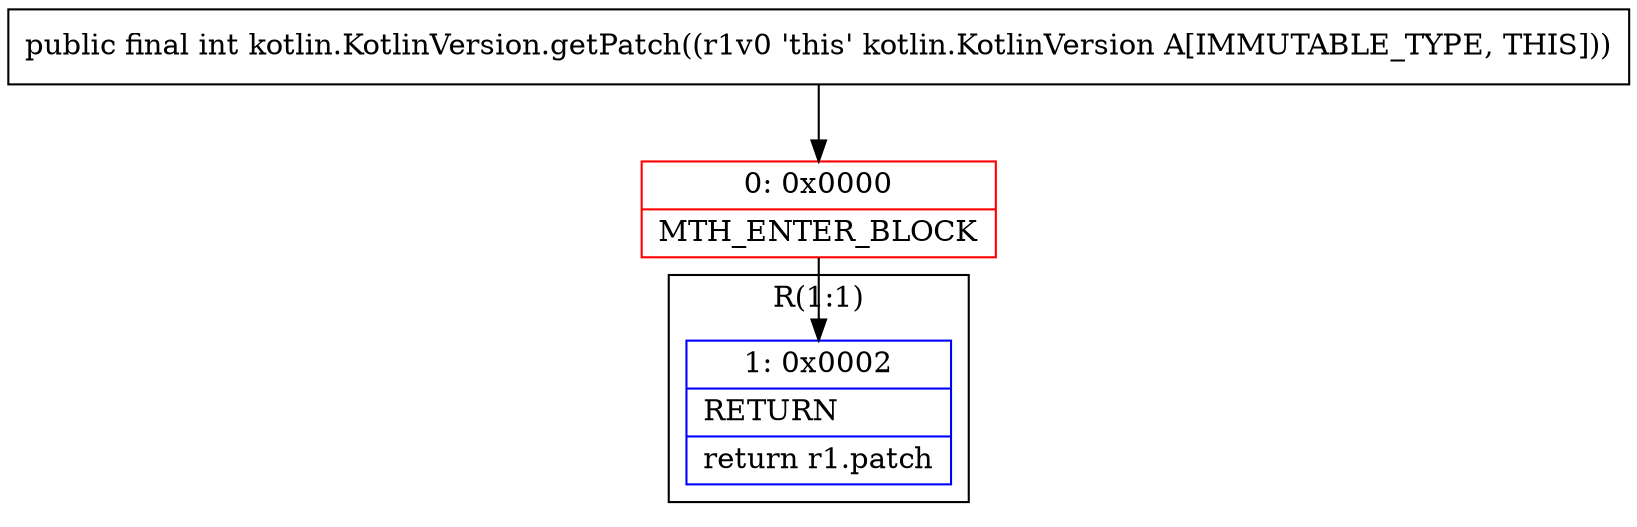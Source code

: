 digraph "CFG forkotlin.KotlinVersion.getPatch()I" {
subgraph cluster_Region_1784902405 {
label = "R(1:1)";
node [shape=record,color=blue];
Node_1 [shape=record,label="{1\:\ 0x0002|RETURN\l|return r1.patch\l}"];
}
Node_0 [shape=record,color=red,label="{0\:\ 0x0000|MTH_ENTER_BLOCK\l}"];
MethodNode[shape=record,label="{public final int kotlin.KotlinVersion.getPatch((r1v0 'this' kotlin.KotlinVersion A[IMMUTABLE_TYPE, THIS])) }"];
MethodNode -> Node_0;
Node_0 -> Node_1;
}

